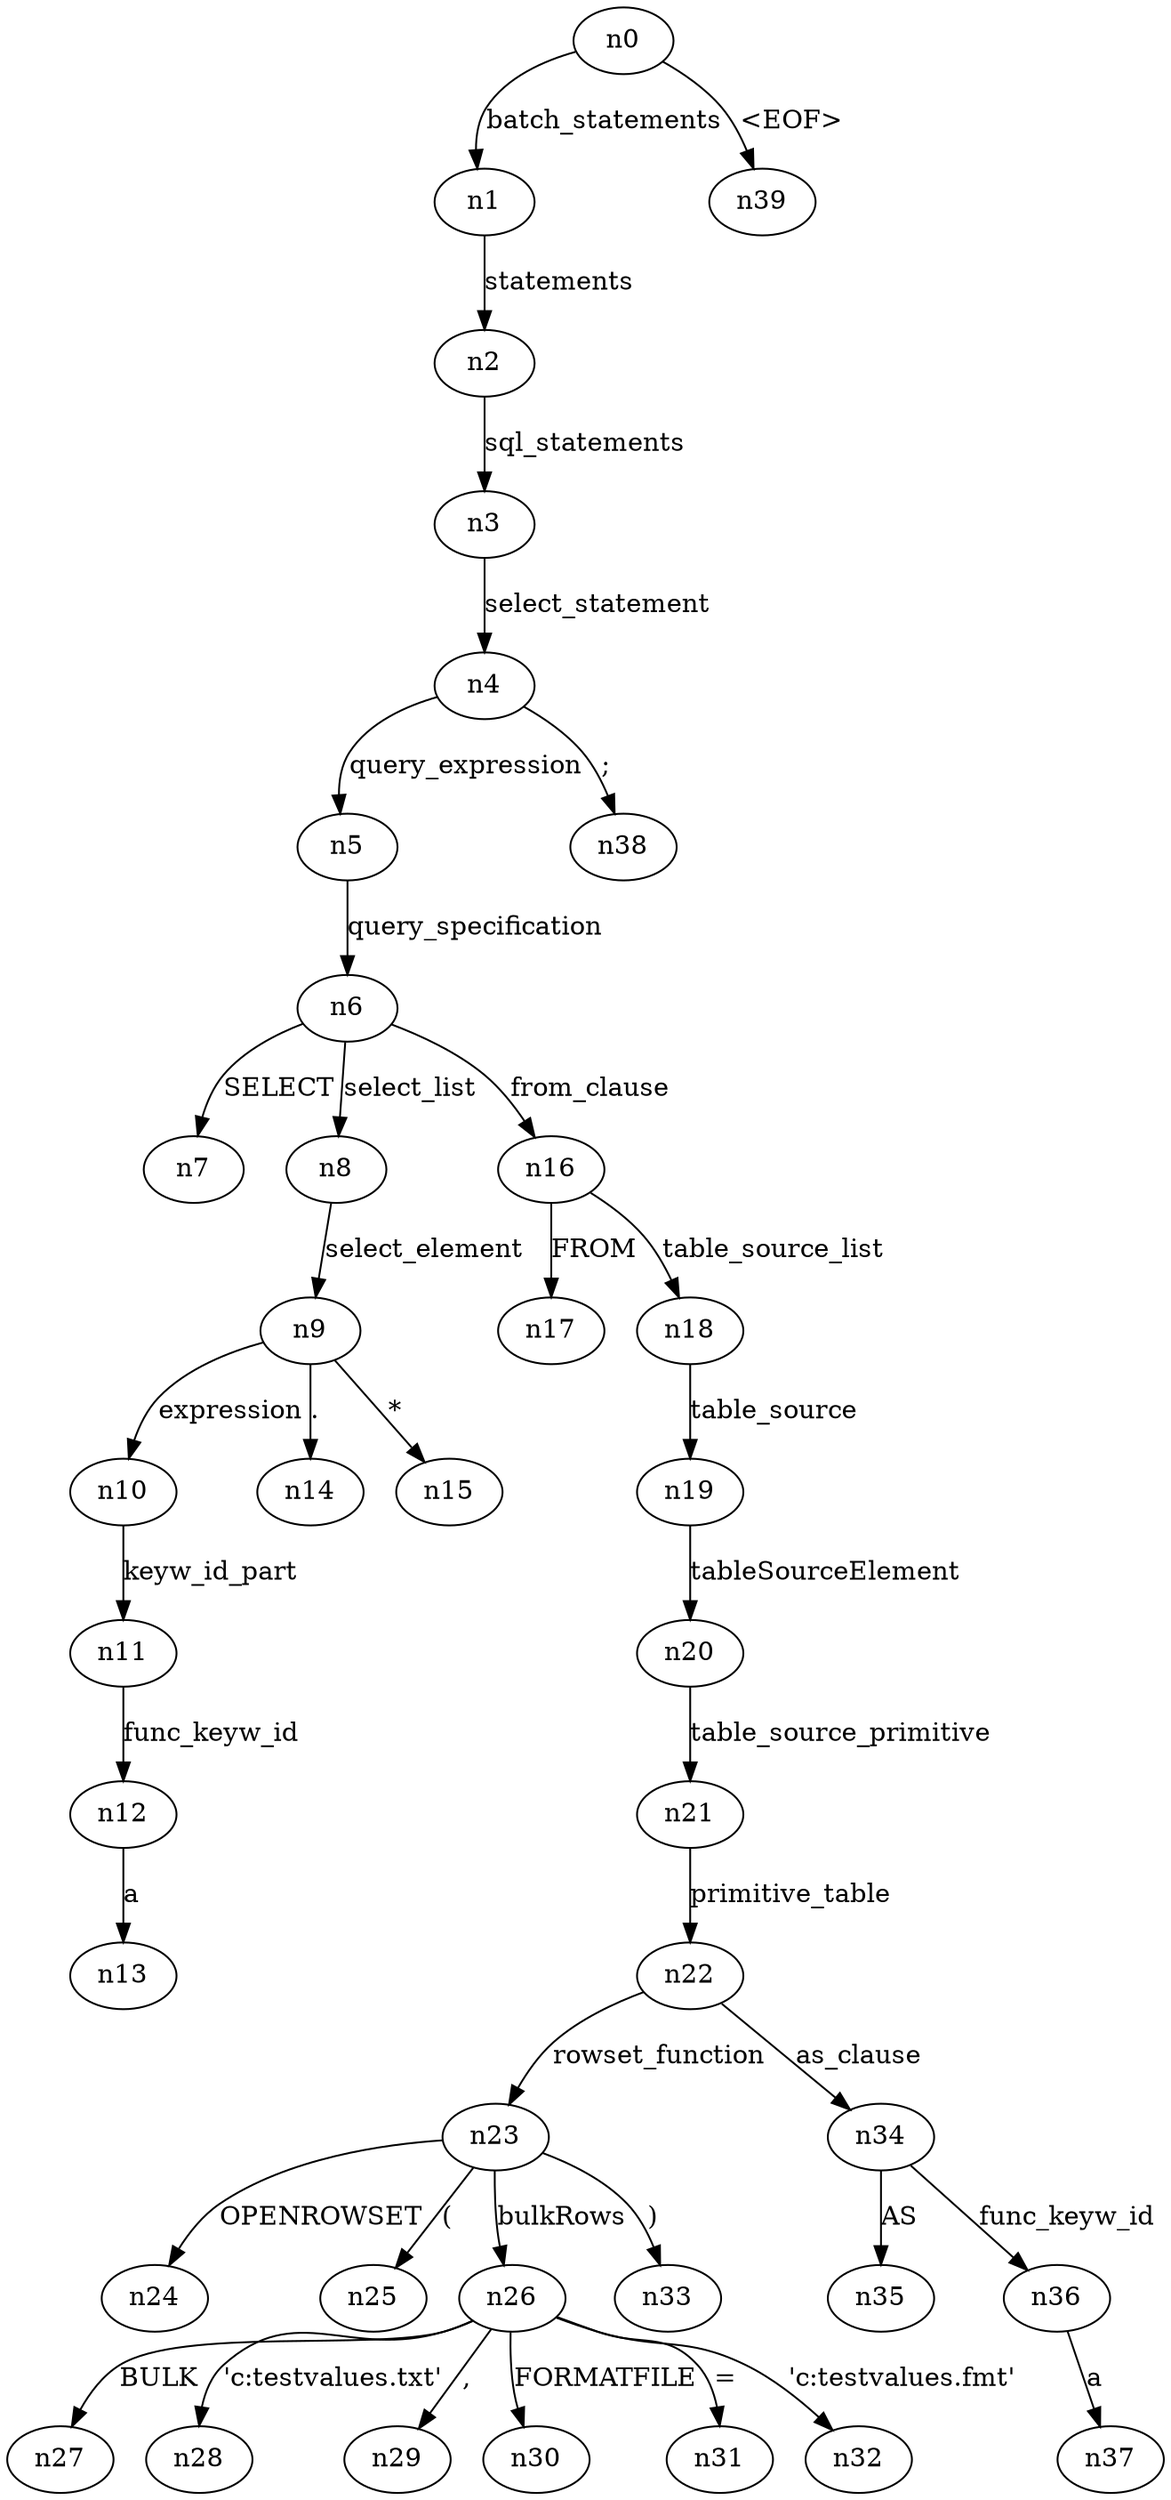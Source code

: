 digraph ParseTree {
  n0 -> n1 [label="batch_statements"];
  n1 -> n2 [label="statements"];
  n2 -> n3 [label="sql_statements"];
  n3 -> n4 [label="select_statement"];
  n4 -> n5 [label="query_expression"];
  n5 -> n6 [label="query_specification"];
  n6 -> n7 [label="SELECT"];
  n6 -> n8 [label="select_list"];
  n8 -> n9 [label="select_element"];
  n9 -> n10 [label="expression"];
  n10 -> n11 [label="keyw_id_part"];
  n11 -> n12 [label="func_keyw_id"];
  n12 -> n13 [label="a"];
  n9 -> n14 [label="."];
  n9 -> n15 [label="*"];
  n6 -> n16 [label="from_clause"];
  n16 -> n17 [label="FROM"];
  n16 -> n18 [label="table_source_list"];
  n18 -> n19 [label="table_source"];
  n19 -> n20 [label="tableSourceElement"];
  n20 -> n21 [label="table_source_primitive"];
  n21 -> n22 [label="primitive_table"];
  n22 -> n23 [label="rowset_function"];
  n23 -> n24 [label="OPENROWSET"];
  n23 -> n25 [label="("];
  n23 -> n26 [label="bulkRows"];
  n26 -> n27 [label="BULK"];
  n26 -> n28 [label="'c:\test\values.txt'"];
  n26 -> n29 [label=","];
  n26 -> n30 [label="FORMATFILE"];
  n26 -> n31 [label="="];
  n26 -> n32 [label="'c:\test\values.fmt'"];
  n23 -> n33 [label=")"];
  n22 -> n34 [label="as_clause"];
  n34 -> n35 [label="AS"];
  n34 -> n36 [label="func_keyw_id"];
  n36 -> n37 [label="a"];
  n4 -> n38 [label=";"];
  n0 -> n39 [label="<EOF>"];
}